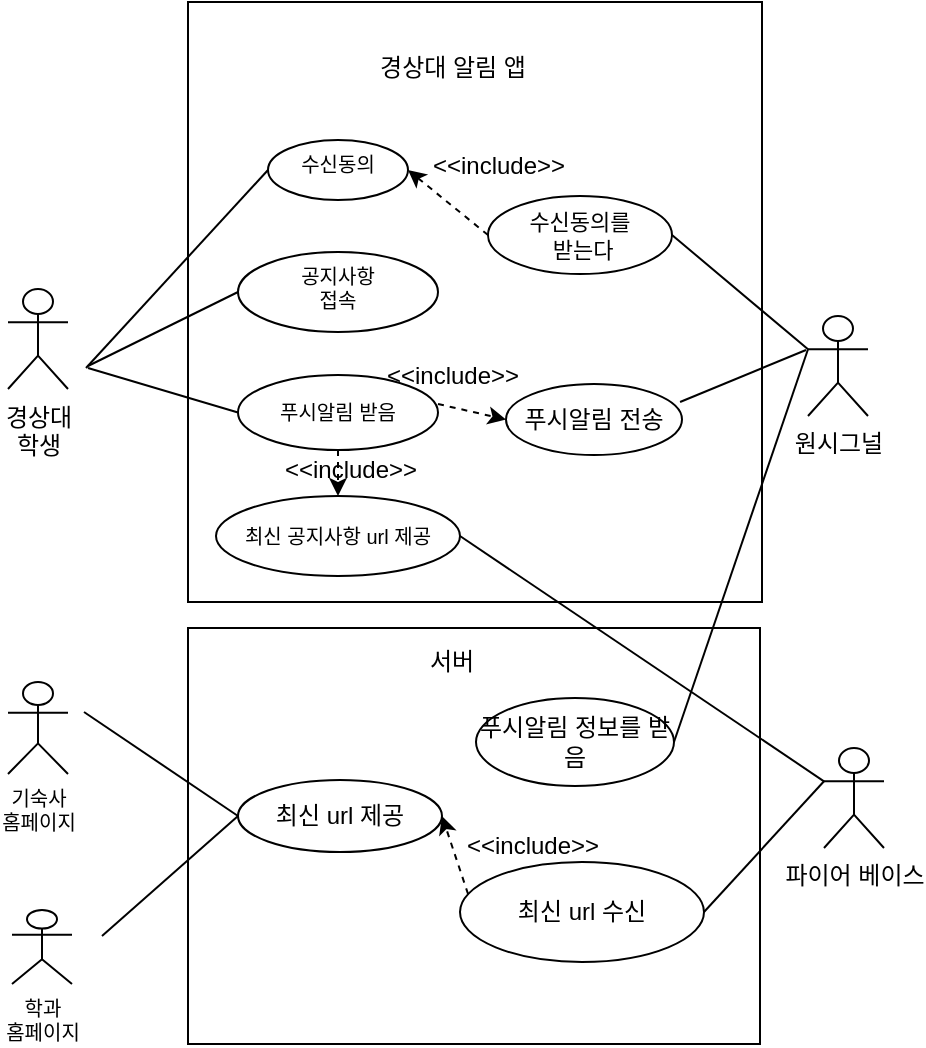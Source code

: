 <mxfile version="15.6.2" type="github">
  <diagram id="FfT6NV1a5uEnnNNgh3aj" name="Page-1">
    <mxGraphModel dx="1422" dy="794" grid="0" gridSize="10" guides="1" tooltips="1" connect="1" arrows="1" fold="1" page="1" pageScale="1" pageWidth="827" pageHeight="1169" math="0" shadow="0">
      <root>
        <mxCell id="0" />
        <mxCell id="1" parent="0" />
        <mxCell id="RBWV5vjC1XgZZIpLS1tP-13" value="" style="edgeStyle=none;rounded=0;orthogonalLoop=1;jettySize=auto;html=1;entryX=0;entryY=0.5;entryDx=0;entryDy=0;endArrow=none;endFill=0;" parent="1" target="RBWV5vjC1XgZZIpLS1tP-15" edge="1">
          <mxGeometry relative="1" as="geometry">
            <mxPoint x="200" y="427" as="sourcePoint" />
            <mxPoint x="323.0" y="400.5" as="targetPoint" />
          </mxGeometry>
        </mxCell>
        <mxCell id="RBWV5vjC1XgZZIpLS1tP-5" value="경상대&lt;br&gt;학생&lt;br&gt;" style="shape=umlActor;verticalLabelPosition=bottom;verticalAlign=top;html=1;outlineConnect=0;" parent="1" vertex="1">
          <mxGeometry x="160" y="387.5" width="30" height="50" as="geometry" />
        </mxCell>
        <mxCell id="RBWV5vjC1XgZZIpLS1tP-42" value="" style="edgeStyle=none;rounded=1;sketch=0;orthogonalLoop=1;jettySize=auto;html=1;endArrow=none;endFill=0;strokeColor=default;entryX=0;entryY=0.5;entryDx=0;entryDy=0;" parent="1" target="RBWV5vjC1XgZZIpLS1tP-41" edge="1">
          <mxGeometry relative="1" as="geometry">
            <mxPoint x="199" y="427" as="sourcePoint" />
          </mxGeometry>
        </mxCell>
        <mxCell id="RBWV5vjC1XgZZIpLS1tP-6" value="공지사항&lt;br style=&quot;font-size: 10px;&quot;&gt;접속" style="ellipse;whiteSpace=wrap;html=1;verticalAlign=top;fontSize=10;" parent="1" vertex="1">
          <mxGeometry x="275" y="369" width="100" height="40" as="geometry" />
        </mxCell>
        <mxCell id="RBWV5vjC1XgZZIpLS1tP-45" value="" style="edgeStyle=none;rounded=1;sketch=0;orthogonalLoop=1;jettySize=auto;html=1;dashed=1;endArrow=classic;endFill=1;strokeColor=default;" parent="1" source="RBWV5vjC1XgZZIpLS1tP-15" target="RBWV5vjC1XgZZIpLS1tP-17" edge="1">
          <mxGeometry relative="1" as="geometry" />
        </mxCell>
        <mxCell id="RBWV5vjC1XgZZIpLS1tP-15" value="푸시알림 받음" style="ellipse;whiteSpace=wrap;html=1;rounded=0;sketch=0;fontSize=10;" parent="1" vertex="1">
          <mxGeometry x="275" y="430.5" width="100" height="37.5" as="geometry" />
        </mxCell>
        <mxCell id="RBWV5vjC1XgZZIpLS1tP-17" value="최신 공지사항 url 제공" style="ellipse;whiteSpace=wrap;html=1;rounded=0;sketch=0;fontSize=10;" parent="1" vertex="1">
          <mxGeometry x="264" y="491" width="122" height="40" as="geometry" />
        </mxCell>
        <mxCell id="RBWV5vjC1XgZZIpLS1tP-23" value="경상대 알림 앱" style="text;html=1;align=center;verticalAlign=middle;resizable=0;points=[];autosize=1;strokeColor=none;fillColor=none;" parent="1" vertex="1">
          <mxGeometry x="337" y="267" width="90" height="20" as="geometry" />
        </mxCell>
        <mxCell id="RBWV5vjC1XgZZIpLS1tP-26" value="" style="html=1;rounded=1;sketch=0;endArrow=none;endFill=0;strokeColor=default;entryX=0;entryY=0.5;entryDx=0;entryDy=0;" parent="1" target="RBWV5vjC1XgZZIpLS1tP-6" edge="1">
          <mxGeometry width="100" relative="1" as="geometry">
            <mxPoint x="200" y="426" as="sourcePoint" />
            <mxPoint x="300" y="360" as="targetPoint" />
          </mxGeometry>
        </mxCell>
        <mxCell id="RBWV5vjC1XgZZIpLS1tP-41" value="수신동의" style="ellipse;whiteSpace=wrap;html=1;verticalAlign=top;fontSize=10;" parent="1" vertex="1">
          <mxGeometry x="290" y="313" width="70" height="30" as="geometry" />
        </mxCell>
        <mxCell id="9URHoFSCIMQTrFVZBlEy-10" value="" style="rounded=0;orthogonalLoop=1;jettySize=auto;html=1;endArrow=none;endFill=0;entryX=0;entryY=0.5;entryDx=0;entryDy=0;" parent="1" target="9URHoFSCIMQTrFVZBlEy-9" edge="1">
          <mxGeometry relative="1" as="geometry">
            <mxPoint x="198" y="599" as="sourcePoint" />
            <mxPoint x="294" y="627" as="targetPoint" />
          </mxGeometry>
        </mxCell>
        <mxCell id="JxVbLhGAbtT8IcMEekcU-1" value="기숙사&lt;br&gt;홈페이지" style="shape=umlActor;verticalLabelPosition=bottom;verticalAlign=top;html=1;outlineConnect=0;fontSize=10;fillColor=none;" parent="1" vertex="1">
          <mxGeometry x="160" y="584" width="30" height="46" as="geometry" />
        </mxCell>
        <mxCell id="JxVbLhGAbtT8IcMEekcU-2" value="학과&lt;br&gt;홈페이지" style="shape=umlActor;verticalLabelPosition=bottom;verticalAlign=top;html=1;outlineConnect=0;fontSize=10;fillColor=none;" parent="1" vertex="1">
          <mxGeometry x="162" y="698" width="30" height="37" as="geometry" />
        </mxCell>
        <mxCell id="9URHoFSCIMQTrFVZBlEy-1" value="서버" style="rounded=0;whiteSpace=wrap;html=1;fillColor=none;strokeColor=none;" parent="1" vertex="1">
          <mxGeometry x="322" y="544" width="120" height="60" as="geometry" />
        </mxCell>
        <mxCell id="9URHoFSCIMQTrFVZBlEy-9" value="&lt;font style=&quot;font-size: 12px&quot;&gt;최신 url 제공&lt;/font&gt;" style="ellipse;whiteSpace=wrap;html=1;fontSize=10;verticalAlign=middle;fillColor=none;" parent="1" vertex="1">
          <mxGeometry x="275" y="633" width="102" height="36" as="geometry" />
        </mxCell>
        <mxCell id="9URHoFSCIMQTrFVZBlEy-16" value="" style="endArrow=none;html=1;rounded=0;entryX=0;entryY=0.5;entryDx=0;entryDy=0;endFill=0;" parent="1" target="9URHoFSCIMQTrFVZBlEy-9" edge="1">
          <mxGeometry width="50" height="50" relative="1" as="geometry">
            <mxPoint x="207" y="711" as="sourcePoint" />
            <mxPoint x="293" y="649" as="targetPoint" />
          </mxGeometry>
        </mxCell>
        <mxCell id="deTWXgsLbPqFqW-D7X80-12" value="&amp;lt;&amp;lt;include&amp;gt;&amp;gt;" style="text;html=1;align=center;verticalAlign=middle;resizable=0;points=[];autosize=1;strokeColor=none;fillColor=none;" parent="1" vertex="1">
          <mxGeometry x="291" y="468" width="80" height="20" as="geometry" />
        </mxCell>
        <mxCell id="9K46OM_Ol5SGSGWgCl9s-3" value="" style="rounded=0;whiteSpace=wrap;html=1;fillColor=none;" parent="1" vertex="1">
          <mxGeometry x="250" y="557" width="286" height="208" as="geometry" />
        </mxCell>
        <mxCell id="9K46OM_Ol5SGSGWgCl9s-5" value="원시그널" style="shape=umlActor;verticalLabelPosition=bottom;verticalAlign=top;html=1;outlineConnect=0;" parent="1" vertex="1">
          <mxGeometry x="560" y="401" width="30" height="50" as="geometry" />
        </mxCell>
        <mxCell id="9K46OM_Ol5SGSGWgCl9s-6" value="파이어 베이스" style="shape=umlActor;verticalLabelPosition=bottom;verticalAlign=top;html=1;outlineConnect=0;" parent="1" vertex="1">
          <mxGeometry x="568" y="617" width="30" height="50" as="geometry" />
        </mxCell>
        <mxCell id="9K46OM_Ol5SGSGWgCl9s-10" value="푸시알림 전송" style="ellipse;whiteSpace=wrap;html=1;fillColor=none;" parent="1" vertex="1">
          <mxGeometry x="409" y="435" width="88" height="35.5" as="geometry" />
        </mxCell>
        <mxCell id="9K46OM_Ol5SGSGWgCl9s-11" value="" style="endArrow=classic;dashed=1;html=1;rounded=0;endFill=1;entryX=0;entryY=0.5;entryDx=0;entryDy=0;" parent="1" edge="1" target="9K46OM_Ol5SGSGWgCl9s-10">
          <mxGeometry width="50" height="50" relative="1" as="geometry">
            <mxPoint x="375" y="445" as="sourcePoint" />
            <mxPoint x="409" y="415" as="targetPoint" />
          </mxGeometry>
        </mxCell>
        <mxCell id="9K46OM_Ol5SGSGWgCl9s-14" value="&amp;lt;&amp;lt;include&amp;gt;&amp;gt;" style="text;html=1;align=center;verticalAlign=middle;resizable=0;points=[];autosize=1;strokeColor=none;fillColor=none;" parent="1" vertex="1">
          <mxGeometry x="342" y="421" width="80" height="20" as="geometry" />
        </mxCell>
        <mxCell id="9K46OM_Ol5SGSGWgCl9s-16" value="최신 url 수신" style="ellipse;whiteSpace=wrap;html=1;fillColor=none;" parent="1" vertex="1">
          <mxGeometry x="386" y="674" width="122" height="50" as="geometry" />
        </mxCell>
        <mxCell id="9K46OM_Ol5SGSGWgCl9s-18" value="" style="endArrow=classic;dashed=1;html=1;rounded=0;entryX=1;entryY=0.5;entryDx=0;entryDy=0;exitX=0.033;exitY=0.32;exitDx=0;exitDy=0;exitPerimeter=0;endFill=1;" parent="1" source="9K46OM_Ol5SGSGWgCl9s-16" target="9URHoFSCIMQTrFVZBlEy-9" edge="1">
          <mxGeometry width="50" height="50" relative="1" as="geometry">
            <mxPoint x="387" y="546" as="sourcePoint" />
            <mxPoint x="437" y="496" as="targetPoint" />
          </mxGeometry>
        </mxCell>
        <mxCell id="9K46OM_Ol5SGSGWgCl9s-19" value="&amp;lt;&amp;lt;include&amp;gt;&amp;gt;" style="text;html=1;align=center;verticalAlign=middle;resizable=0;points=[];autosize=1;strokeColor=none;fillColor=none;" parent="1" vertex="1">
          <mxGeometry x="382" y="656" width="80" height="20" as="geometry" />
        </mxCell>
        <mxCell id="9K46OM_Ol5SGSGWgCl9s-21" value="" style="endArrow=none;html=1;rounded=0;entryX=0;entryY=0.333;entryDx=0;entryDy=0;entryPerimeter=0;exitX=1;exitY=0.5;exitDx=0;exitDy=0;" parent="1" source="9K46OM_Ol5SGSGWgCl9s-16" target="9K46OM_Ol5SGSGWgCl9s-6" edge="1">
          <mxGeometry width="50" height="50" relative="1" as="geometry">
            <mxPoint x="387" y="546" as="sourcePoint" />
            <mxPoint x="541" y="606" as="targetPoint" />
          </mxGeometry>
        </mxCell>
        <mxCell id="9K46OM_Ol5SGSGWgCl9s-25" value="푸시알림 정보를 받음" style="ellipse;whiteSpace=wrap;html=1;fillColor=none;" parent="1" vertex="1">
          <mxGeometry x="394" y="592" width="99" height="44" as="geometry" />
        </mxCell>
        <mxCell id="9K46OM_Ol5SGSGWgCl9s-26" value="" style="endArrow=none;html=1;rounded=0;entryX=0.989;entryY=0.254;entryDx=0;entryDy=0;entryPerimeter=0;" parent="1" edge="1" target="9K46OM_Ol5SGSGWgCl9s-10">
          <mxGeometry width="50" height="50" relative="1" as="geometry">
            <mxPoint x="559" y="418" as="sourcePoint" />
            <mxPoint x="497" y="418" as="targetPoint" />
          </mxGeometry>
        </mxCell>
        <mxCell id="9K46OM_Ol5SGSGWgCl9s-27" value="" style="endArrow=none;html=1;rounded=0;exitX=1;exitY=0.5;exitDx=0;exitDy=0;entryX=0;entryY=0.333;entryDx=0;entryDy=0;entryPerimeter=0;" parent="1" source="9K46OM_Ol5SGSGWgCl9s-25" target="9K46OM_Ol5SGSGWgCl9s-5" edge="1">
          <mxGeometry width="50" height="50" relative="1" as="geometry">
            <mxPoint x="516" y="466" as="sourcePoint" />
            <mxPoint x="558" y="416" as="targetPoint" />
          </mxGeometry>
        </mxCell>
        <mxCell id="zwR0j-K1_trh1VGjQKCA-1" value="&lt;font style=&quot;font-size: 11px;&quot;&gt;수신동의를&lt;br style=&quot;font-size: 11px;&quot;&gt;&amp;nbsp;받는다&lt;/font&gt;" style="ellipse;whiteSpace=wrap;html=1;fontSize=11;" vertex="1" parent="1">
          <mxGeometry x="400" y="341" width="92" height="39" as="geometry" />
        </mxCell>
        <mxCell id="zwR0j-K1_trh1VGjQKCA-2" value="" style="endArrow=classic;dashed=1;html=1;rounded=0;endFill=1;entryX=1;entryY=0.5;entryDx=0;entryDy=0;exitX=0;exitY=0.5;exitDx=0;exitDy=0;" edge="1" parent="1" source="zwR0j-K1_trh1VGjQKCA-1" target="RBWV5vjC1XgZZIpLS1tP-41">
          <mxGeometry width="50" height="50" relative="1" as="geometry">
            <mxPoint x="385" y="455" as="sourcePoint" />
            <mxPoint x="419" y="462.75" as="targetPoint" />
          </mxGeometry>
        </mxCell>
        <mxCell id="zwR0j-K1_trh1VGjQKCA-3" value="&amp;lt;&amp;lt;include&amp;gt;&amp;gt;" style="text;html=1;align=center;verticalAlign=middle;resizable=0;points=[];autosize=1;strokeColor=none;fillColor=none;" vertex="1" parent="1">
          <mxGeometry x="365" y="316" width="80" height="20" as="geometry" />
        </mxCell>
        <mxCell id="zwR0j-K1_trh1VGjQKCA-4" value="" style="endArrow=none;html=1;rounded=0;fontSize=11;entryX=1;entryY=0.5;entryDx=0;entryDy=0;exitX=0;exitY=0.333;exitDx=0;exitDy=0;exitPerimeter=0;" edge="1" parent="1" source="9K46OM_Ol5SGSGWgCl9s-5" target="zwR0j-K1_trh1VGjQKCA-1">
          <mxGeometry width="50" height="50" relative="1" as="geometry">
            <mxPoint x="554" y="410" as="sourcePoint" />
            <mxPoint x="437" y="496" as="targetPoint" />
          </mxGeometry>
        </mxCell>
        <mxCell id="zwR0j-K1_trh1VGjQKCA-7" value="" style="endArrow=none;html=1;rounded=0;fontSize=11;entryX=1;entryY=0.5;entryDx=0;entryDy=0;exitX=0;exitY=0.333;exitDx=0;exitDy=0;exitPerimeter=0;" edge="1" parent="1" source="9K46OM_Ol5SGSGWgCl9s-6" target="RBWV5vjC1XgZZIpLS1tP-17">
          <mxGeometry width="50" height="50" relative="1" as="geometry">
            <mxPoint x="387" y="546" as="sourcePoint" />
            <mxPoint x="437" y="496" as="targetPoint" />
          </mxGeometry>
        </mxCell>
        <mxCell id="zwR0j-K1_trh1VGjQKCA-8" value="" style="rounded=0;whiteSpace=wrap;html=1;fontSize=11;fillColor=none;" vertex="1" parent="1">
          <mxGeometry x="250" y="244" width="287" height="300" as="geometry" />
        </mxCell>
      </root>
    </mxGraphModel>
  </diagram>
</mxfile>
